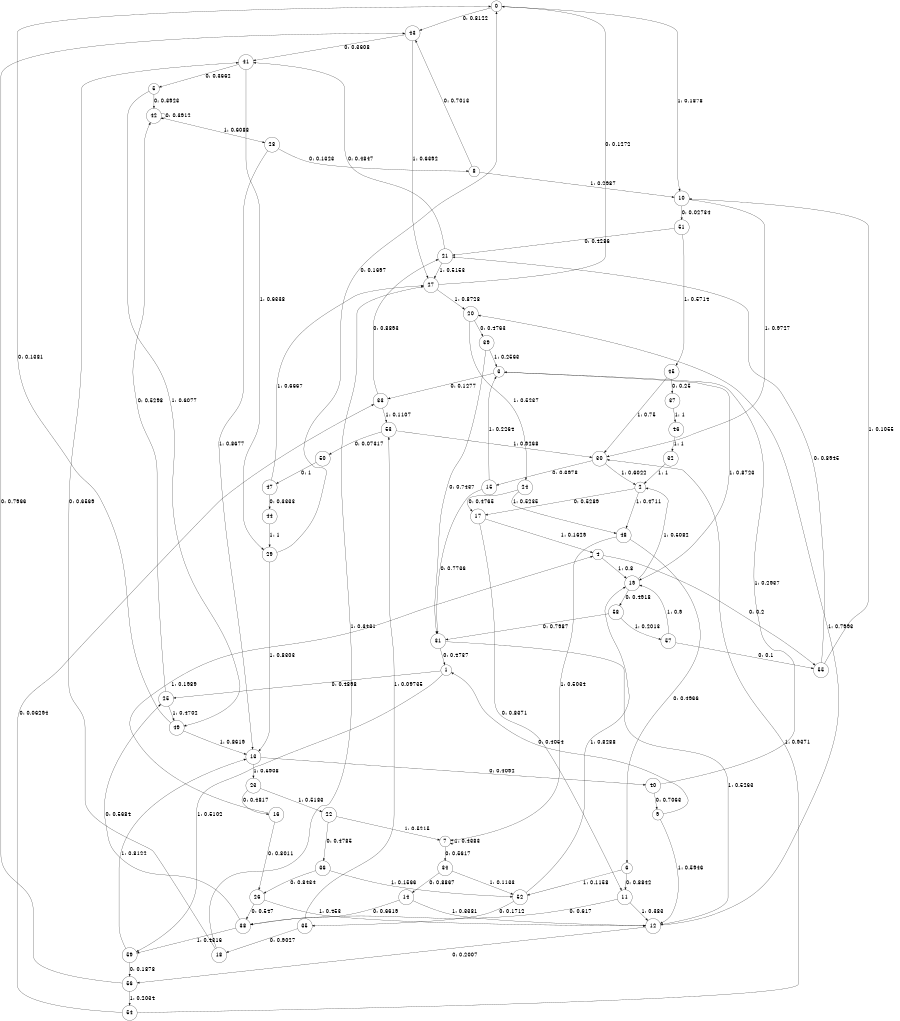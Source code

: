 digraph "ch1randomL9" {
size = "6,8.5";
ratio = "fill";
node [shape = circle];
node [fontsize = 24];
edge [fontsize = 24];
0 -> 43 [label = "0: 0.8122   "];
0 -> 10 [label = "1: 0.1878   "];
1 -> 25 [label = "0: 0.4898   "];
1 -> 59 [label = "1: 0.5102   "];
2 -> 17 [label = "0: 0.5289   "];
2 -> 48 [label = "1: 0.4711   "];
3 -> 33 [label = "0: 0.1277   "];
3 -> 19 [label = "1: 0.8723   "];
4 -> 55 [label = "0: 0.2      "];
4 -> 19 [label = "1: 0.8      "];
5 -> 42 [label = "0: 0.3923   "];
5 -> 49 [label = "1: 0.6077   "];
6 -> 11 [label = "0: 0.8842   "];
6 -> 52 [label = "1: 0.1158   "];
7 -> 34 [label = "0: 0.5617   "];
7 -> 7 [label = "1: 0.4383   "];
8 -> 43 [label = "0: 0.7013   "];
8 -> 10 [label = "1: 0.2987   "];
9 -> 1 [label = "0: 0.4054   "];
9 -> 12 [label = "1: 0.5946   "];
10 -> 51 [label = "0: 0.02734  "];
10 -> 30 [label = "1: 0.9727   "];
11 -> 38 [label = "0: 0.617    "];
11 -> 12 [label = "1: 0.383    "];
12 -> 56 [label = "0: 0.2007   "];
12 -> 20 [label = "1: 0.7993   "];
13 -> 40 [label = "0: 0.4092   "];
13 -> 23 [label = "1: 0.5908   "];
14 -> 38 [label = "0: 0.6619   "];
14 -> 12 [label = "1: 0.3381   "];
15 -> 31 [label = "0: 0.7736   "];
15 -> 3 [label = "1: 0.2264   "];
16 -> 26 [label = "0: 0.8011   "];
16 -> 4 [label = "1: 0.1989   "];
17 -> 11 [label = "0: 0.8371   "];
17 -> 4 [label = "1: 0.1629   "];
18 -> 41 [label = "0: 0.6569   "];
18 -> 27 [label = "1: 0.3431   "];
19 -> 58 [label = "0: 0.4918   "];
19 -> 2 [label = "1: 0.5082   "];
20 -> 39 [label = "0: 0.4763   "];
20 -> 24 [label = "1: 0.5237   "];
21 -> 41 [label = "0: 0.4847   "];
21 -> 27 [label = "1: 0.5153   "];
22 -> 36 [label = "0: 0.4785   "];
22 -> 7 [label = "1: 0.5215   "];
23 -> 16 [label = "0: 0.4817   "];
23 -> 22 [label = "1: 0.5183   "];
24 -> 17 [label = "0: 0.4765   "];
24 -> 48 [label = "1: 0.5235   "];
25 -> 42 [label = "0: 0.5298   "];
25 -> 49 [label = "1: 0.4702   "];
26 -> 38 [label = "0: 0.547    "];
26 -> 12 [label = "1: 0.453    "];
27 -> 0 [label = "0: 0.1272   "];
27 -> 20 [label = "1: 0.8728   "];
28 -> 8 [label = "0: 0.1323   "];
28 -> 13 [label = "1: 0.8677   "];
29 -> 0 [label = "0: 0.1697   "];
29 -> 13 [label = "1: 0.8303   "];
30 -> 15 [label = "0: 0.3978   "];
30 -> 2 [label = "1: 0.6022   "];
31 -> 1 [label = "0: 0.4737   "];
31 -> 12 [label = "1: 0.5263   "];
32 -> 2 [label = "1: 1        "];
33 -> 21 [label = "0: 0.8893   "];
33 -> 53 [label = "1: 0.1107   "];
34 -> 14 [label = "0: 0.8867   "];
34 -> 52 [label = "1: 0.1133   "];
35 -> 18 [label = "0: 0.9027   "];
35 -> 53 [label = "1: 0.09735  "];
36 -> 26 [label = "0: 0.8434   "];
36 -> 52 [label = "1: 0.1566   "];
37 -> 46 [label = "1: 1        "];
38 -> 25 [label = "0: 0.5684   "];
38 -> 59 [label = "1: 0.4316   "];
39 -> 31 [label = "0: 0.7437   "];
39 -> 3 [label = "1: 0.2563   "];
40 -> 9 [label = "0: 0.7063   "];
40 -> 3 [label = "1: 0.2937   "];
41 -> 5 [label = "0: 0.3662   "];
41 -> 29 [label = "1: 0.6338   "];
42 -> 42 [label = "0: 0.3912   "];
42 -> 28 [label = "1: 0.6088   "];
43 -> 41 [label = "0: 0.3608   "];
43 -> 27 [label = "1: 0.6392   "];
44 -> 29 [label = "1: 1        "];
45 -> 37 [label = "0: 0.25     "];
45 -> 30 [label = "1: 0.75     "];
46 -> 32 [label = "1: 1        "];
47 -> 44 [label = "0: 0.3333   "];
47 -> 27 [label = "1: 0.6667   "];
48 -> 6 [label = "0: 0.4966   "];
48 -> 7 [label = "1: 0.5034   "];
49 -> 0 [label = "0: 0.1381   "];
49 -> 13 [label = "1: 0.8619   "];
50 -> 47 [label = "0: 1        "];
51 -> 21 [label = "0: 0.4286   "];
51 -> 45 [label = "1: 0.5714   "];
52 -> 35 [label = "0: 0.1712   "];
52 -> 19 [label = "1: 0.8288   "];
53 -> 50 [label = "0: 0.07317  "];
53 -> 30 [label = "1: 0.9268   "];
54 -> 33 [label = "0: 0.06294  "];
54 -> 30 [label = "1: 0.9371   "];
55 -> 21 [label = "0: 0.8945   "];
55 -> 10 [label = "1: 0.1055   "];
56 -> 43 [label = "0: 0.7966   "];
56 -> 54 [label = "1: 0.2034   "];
57 -> 55 [label = "0: 0.1      "];
57 -> 19 [label = "1: 0.9      "];
58 -> 31 [label = "0: 0.7987   "];
58 -> 57 [label = "1: 0.2013   "];
59 -> 56 [label = "0: 0.1878   "];
59 -> 13 [label = "1: 0.8122   "];
}